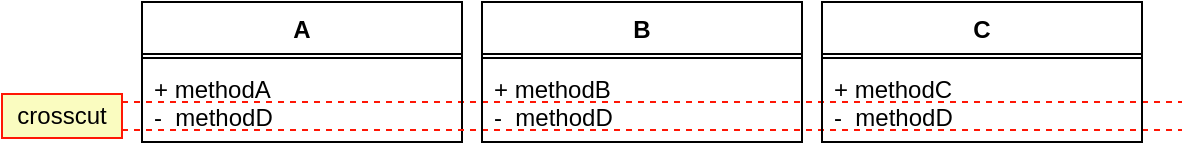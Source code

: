 <mxfile version="13.7.5" type="github"><diagram id="C5RBs43oDa-KdzZeNtuy" name="Page-1"><mxGraphModel dx="833" dy="817" grid="1" gridSize="10" guides="1" tooltips="1" connect="1" arrows="1" fold="1" page="1" pageScale="1" pageWidth="827" pageHeight="1169" math="0" shadow="0"><root><mxCell id="WIyWlLk6GJQsqaUBKTNV-0"/><mxCell id="WIyWlLk6GJQsqaUBKTNV-1" parent="WIyWlLk6GJQsqaUBKTNV-0"/><mxCell id="AXT8zu6-_2n18IDP5QZn-24" value="" style="endArrow=none;dashed=1;html=1;strokeColor=#FF1605;" edge="1" parent="WIyWlLk6GJQsqaUBKTNV-1"><mxGeometry width="50" height="50" relative="1" as="geometry"><mxPoint x="120" y="260" as="sourcePoint"/><mxPoint x="650" y="260" as="targetPoint"/></mxGeometry></mxCell><mxCell id="AXT8zu6-_2n18IDP5QZn-12" value="A" style="swimlane;fontStyle=1;align=center;verticalAlign=top;childLayout=stackLayout;horizontal=1;startSize=26;horizontalStack=0;resizeParent=1;resizeParentMax=0;resizeLast=0;collapsible=1;marginBottom=0;" vertex="1" parent="WIyWlLk6GJQsqaUBKTNV-1"><mxGeometry x="130" y="210" width="160" height="70" as="geometry"/></mxCell><mxCell id="AXT8zu6-_2n18IDP5QZn-14" value="" style="line;strokeWidth=1;fillColor=none;align=left;verticalAlign=middle;spacingTop=-1;spacingLeft=3;spacingRight=3;rotatable=0;labelPosition=right;points=[];portConstraint=eastwest;" vertex="1" parent="AXT8zu6-_2n18IDP5QZn-12"><mxGeometry y="26" width="160" height="4" as="geometry"/></mxCell><mxCell id="AXT8zu6-_2n18IDP5QZn-15" value="+ methodA&#10;-  methodD" style="text;strokeColor=none;fillColor=none;align=left;verticalAlign=top;spacingLeft=4;spacingRight=4;overflow=hidden;rotatable=0;points=[[0,0.5],[1,0.5]];portConstraint=eastwest;" vertex="1" parent="AXT8zu6-_2n18IDP5QZn-12"><mxGeometry y="30" width="160" height="40" as="geometry"/></mxCell><mxCell id="AXT8zu6-_2n18IDP5QZn-28" value="" style="endArrow=none;dashed=1;html=1;strokeColor=#FF1605;" edge="1" parent="WIyWlLk6GJQsqaUBKTNV-1"><mxGeometry width="50" height="50" relative="1" as="geometry"><mxPoint x="120" y="274.0" as="sourcePoint"/><mxPoint x="650" y="274" as="targetPoint"/></mxGeometry></mxCell><mxCell id="AXT8zu6-_2n18IDP5QZn-30" value="crosscut" style="rounded=0;whiteSpace=wrap;html=1;strokeColor=#FF1605;fillColor=#FAFCC0;" vertex="1" parent="WIyWlLk6GJQsqaUBKTNV-1"><mxGeometry x="60" y="256" width="60" height="22" as="geometry"/></mxCell><mxCell id="AXT8zu6-_2n18IDP5QZn-16" value="B" style="swimlane;fontStyle=1;align=center;verticalAlign=top;childLayout=stackLayout;horizontal=1;startSize=26;horizontalStack=0;resizeParent=1;resizeParentMax=0;resizeLast=0;collapsible=1;marginBottom=0;" vertex="1" parent="WIyWlLk6GJQsqaUBKTNV-1"><mxGeometry x="300" y="210" width="160" height="70" as="geometry"/></mxCell><mxCell id="AXT8zu6-_2n18IDP5QZn-18" value="" style="line;strokeWidth=1;fillColor=none;align=left;verticalAlign=middle;spacingTop=-1;spacingLeft=3;spacingRight=3;rotatable=0;labelPosition=right;points=[];portConstraint=eastwest;" vertex="1" parent="AXT8zu6-_2n18IDP5QZn-16"><mxGeometry y="26" width="160" height="4" as="geometry"/></mxCell><mxCell id="AXT8zu6-_2n18IDP5QZn-19" value="+ methodB&#10;-  methodD" style="text;strokeColor=none;fillColor=none;align=left;verticalAlign=top;spacingLeft=4;spacingRight=4;overflow=hidden;rotatable=0;points=[[0,0.5],[1,0.5]];portConstraint=eastwest;" vertex="1" parent="AXT8zu6-_2n18IDP5QZn-16"><mxGeometry y="30" width="160" height="40" as="geometry"/></mxCell><mxCell id="AXT8zu6-_2n18IDP5QZn-20" value="C" style="swimlane;fontStyle=1;align=center;verticalAlign=top;childLayout=stackLayout;horizontal=1;startSize=26;horizontalStack=0;resizeParent=1;resizeParentMax=0;resizeLast=0;collapsible=1;marginBottom=0;" vertex="1" parent="WIyWlLk6GJQsqaUBKTNV-1"><mxGeometry x="470" y="210" width="160" height="70" as="geometry"/></mxCell><mxCell id="AXT8zu6-_2n18IDP5QZn-22" value="" style="line;strokeWidth=1;fillColor=none;align=left;verticalAlign=middle;spacingTop=-1;spacingLeft=3;spacingRight=3;rotatable=0;labelPosition=right;points=[];portConstraint=eastwest;" vertex="1" parent="AXT8zu6-_2n18IDP5QZn-20"><mxGeometry y="26" width="160" height="4" as="geometry"/></mxCell><mxCell id="AXT8zu6-_2n18IDP5QZn-23" value="+ methodC&#10;-  methodD" style="text;strokeColor=none;fillColor=none;align=left;verticalAlign=top;spacingLeft=4;spacingRight=4;overflow=hidden;rotatable=0;points=[[0,0.5],[1,0.5]];portConstraint=eastwest;" vertex="1" parent="AXT8zu6-_2n18IDP5QZn-20"><mxGeometry y="30" width="160" height="40" as="geometry"/></mxCell></root></mxGraphModel></diagram></mxfile>